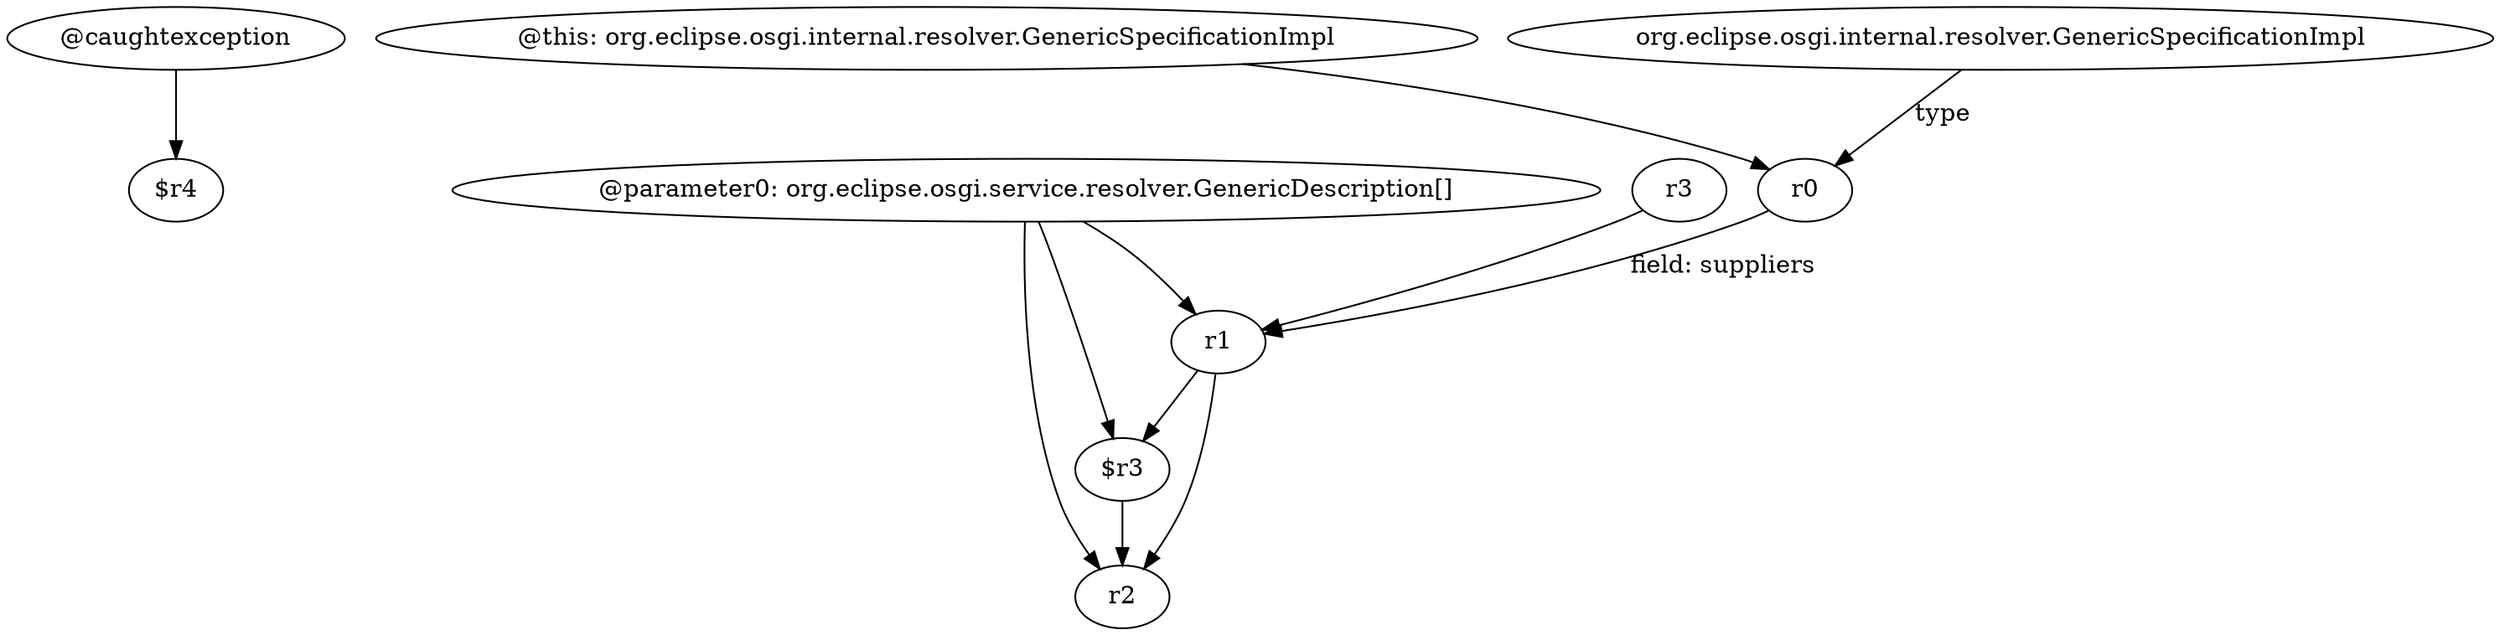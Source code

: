 digraph g {
0[label="@caughtexception"]
1[label="$r4"]
0->1[label=""]
2[label="@this: org.eclipse.osgi.internal.resolver.GenericSpecificationImpl"]
3[label="r0"]
2->3[label=""]
4[label="@parameter0: org.eclipse.osgi.service.resolver.GenericDescription[]"]
5[label="r2"]
4->5[label=""]
6[label="r3"]
7[label="r1"]
6->7[label=""]
3->7[label="field: suppliers"]
8[label="$r3"]
7->8[label=""]
9[label="org.eclipse.osgi.internal.resolver.GenericSpecificationImpl"]
9->3[label="type"]
7->5[label=""]
4->7[label=""]
4->8[label=""]
8->5[label=""]
}